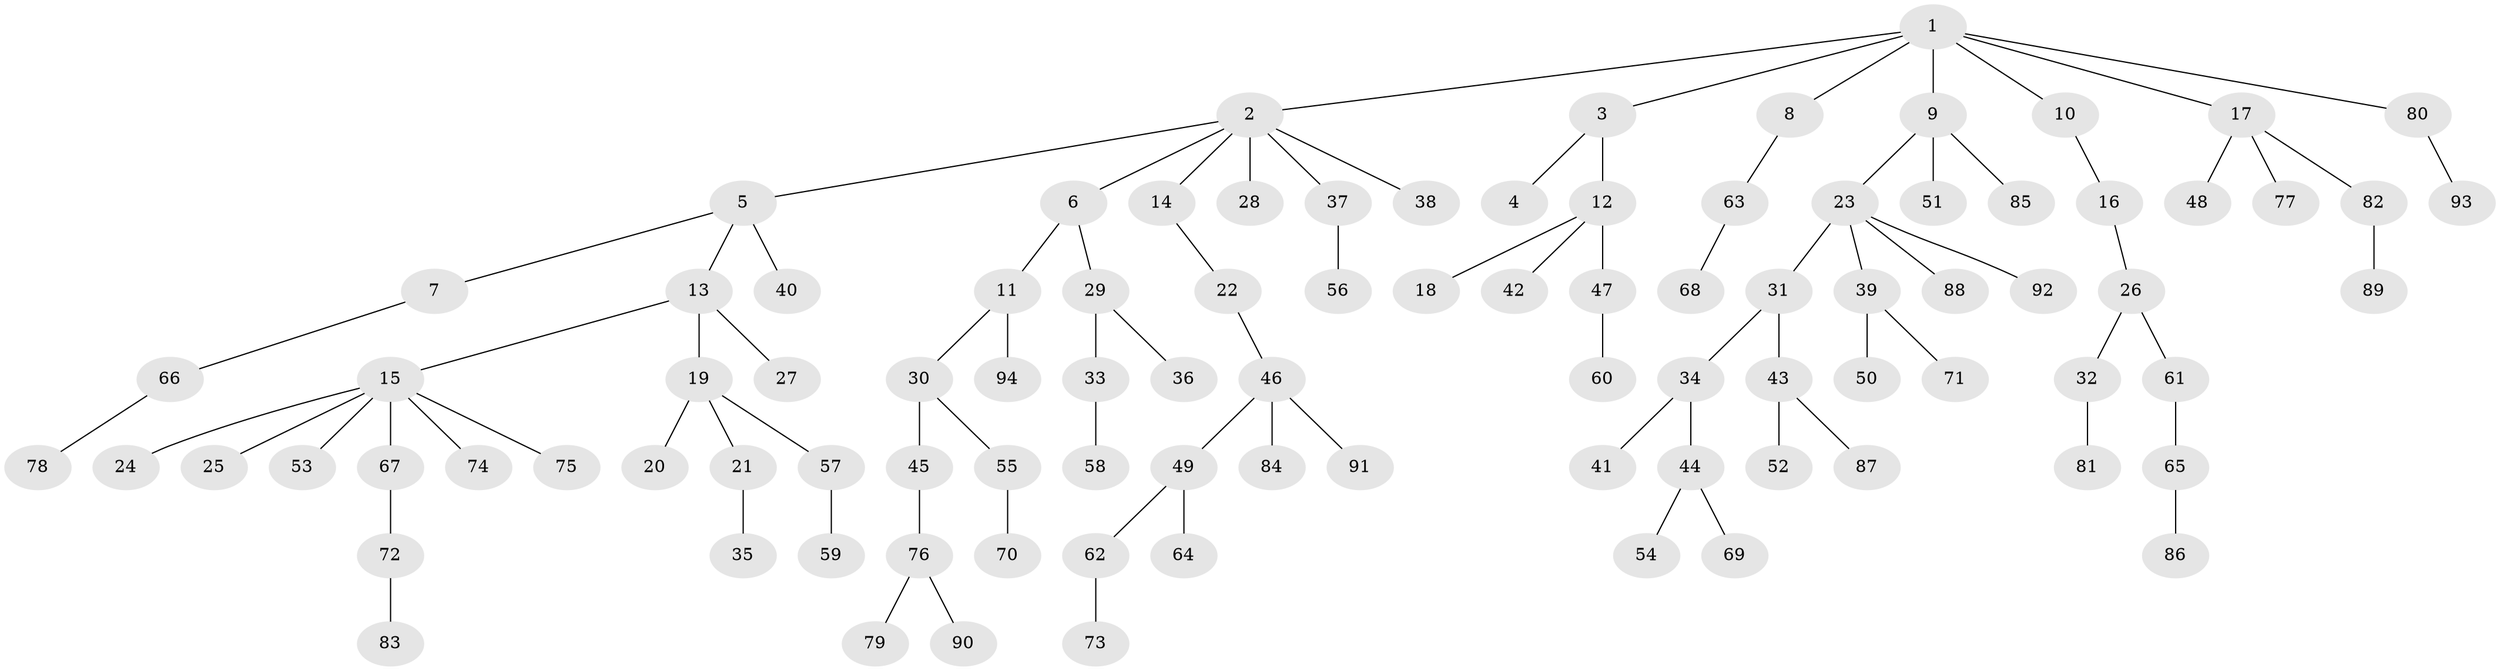 // coarse degree distribution, {12: 0.017857142857142856, 2: 0.23214285714285715, 13: 0.017857142857142856, 3: 0.10714285714285714, 4: 0.03571428571428571, 1: 0.5892857142857143}
// Generated by graph-tools (version 1.1) at 2025/19/03/04/25 18:19:06]
// undirected, 94 vertices, 93 edges
graph export_dot {
graph [start="1"]
  node [color=gray90,style=filled];
  1;
  2;
  3;
  4;
  5;
  6;
  7;
  8;
  9;
  10;
  11;
  12;
  13;
  14;
  15;
  16;
  17;
  18;
  19;
  20;
  21;
  22;
  23;
  24;
  25;
  26;
  27;
  28;
  29;
  30;
  31;
  32;
  33;
  34;
  35;
  36;
  37;
  38;
  39;
  40;
  41;
  42;
  43;
  44;
  45;
  46;
  47;
  48;
  49;
  50;
  51;
  52;
  53;
  54;
  55;
  56;
  57;
  58;
  59;
  60;
  61;
  62;
  63;
  64;
  65;
  66;
  67;
  68;
  69;
  70;
  71;
  72;
  73;
  74;
  75;
  76;
  77;
  78;
  79;
  80;
  81;
  82;
  83;
  84;
  85;
  86;
  87;
  88;
  89;
  90;
  91;
  92;
  93;
  94;
  1 -- 2;
  1 -- 3;
  1 -- 8;
  1 -- 9;
  1 -- 10;
  1 -- 17;
  1 -- 80;
  2 -- 5;
  2 -- 6;
  2 -- 14;
  2 -- 28;
  2 -- 37;
  2 -- 38;
  3 -- 4;
  3 -- 12;
  5 -- 7;
  5 -- 13;
  5 -- 40;
  6 -- 11;
  6 -- 29;
  7 -- 66;
  8 -- 63;
  9 -- 23;
  9 -- 51;
  9 -- 85;
  10 -- 16;
  11 -- 30;
  11 -- 94;
  12 -- 18;
  12 -- 42;
  12 -- 47;
  13 -- 15;
  13 -- 19;
  13 -- 27;
  14 -- 22;
  15 -- 24;
  15 -- 25;
  15 -- 53;
  15 -- 67;
  15 -- 74;
  15 -- 75;
  16 -- 26;
  17 -- 48;
  17 -- 77;
  17 -- 82;
  19 -- 20;
  19 -- 21;
  19 -- 57;
  21 -- 35;
  22 -- 46;
  23 -- 31;
  23 -- 39;
  23 -- 88;
  23 -- 92;
  26 -- 32;
  26 -- 61;
  29 -- 33;
  29 -- 36;
  30 -- 45;
  30 -- 55;
  31 -- 34;
  31 -- 43;
  32 -- 81;
  33 -- 58;
  34 -- 41;
  34 -- 44;
  37 -- 56;
  39 -- 50;
  39 -- 71;
  43 -- 52;
  43 -- 87;
  44 -- 54;
  44 -- 69;
  45 -- 76;
  46 -- 49;
  46 -- 84;
  46 -- 91;
  47 -- 60;
  49 -- 62;
  49 -- 64;
  55 -- 70;
  57 -- 59;
  61 -- 65;
  62 -- 73;
  63 -- 68;
  65 -- 86;
  66 -- 78;
  67 -- 72;
  72 -- 83;
  76 -- 79;
  76 -- 90;
  80 -- 93;
  82 -- 89;
}
